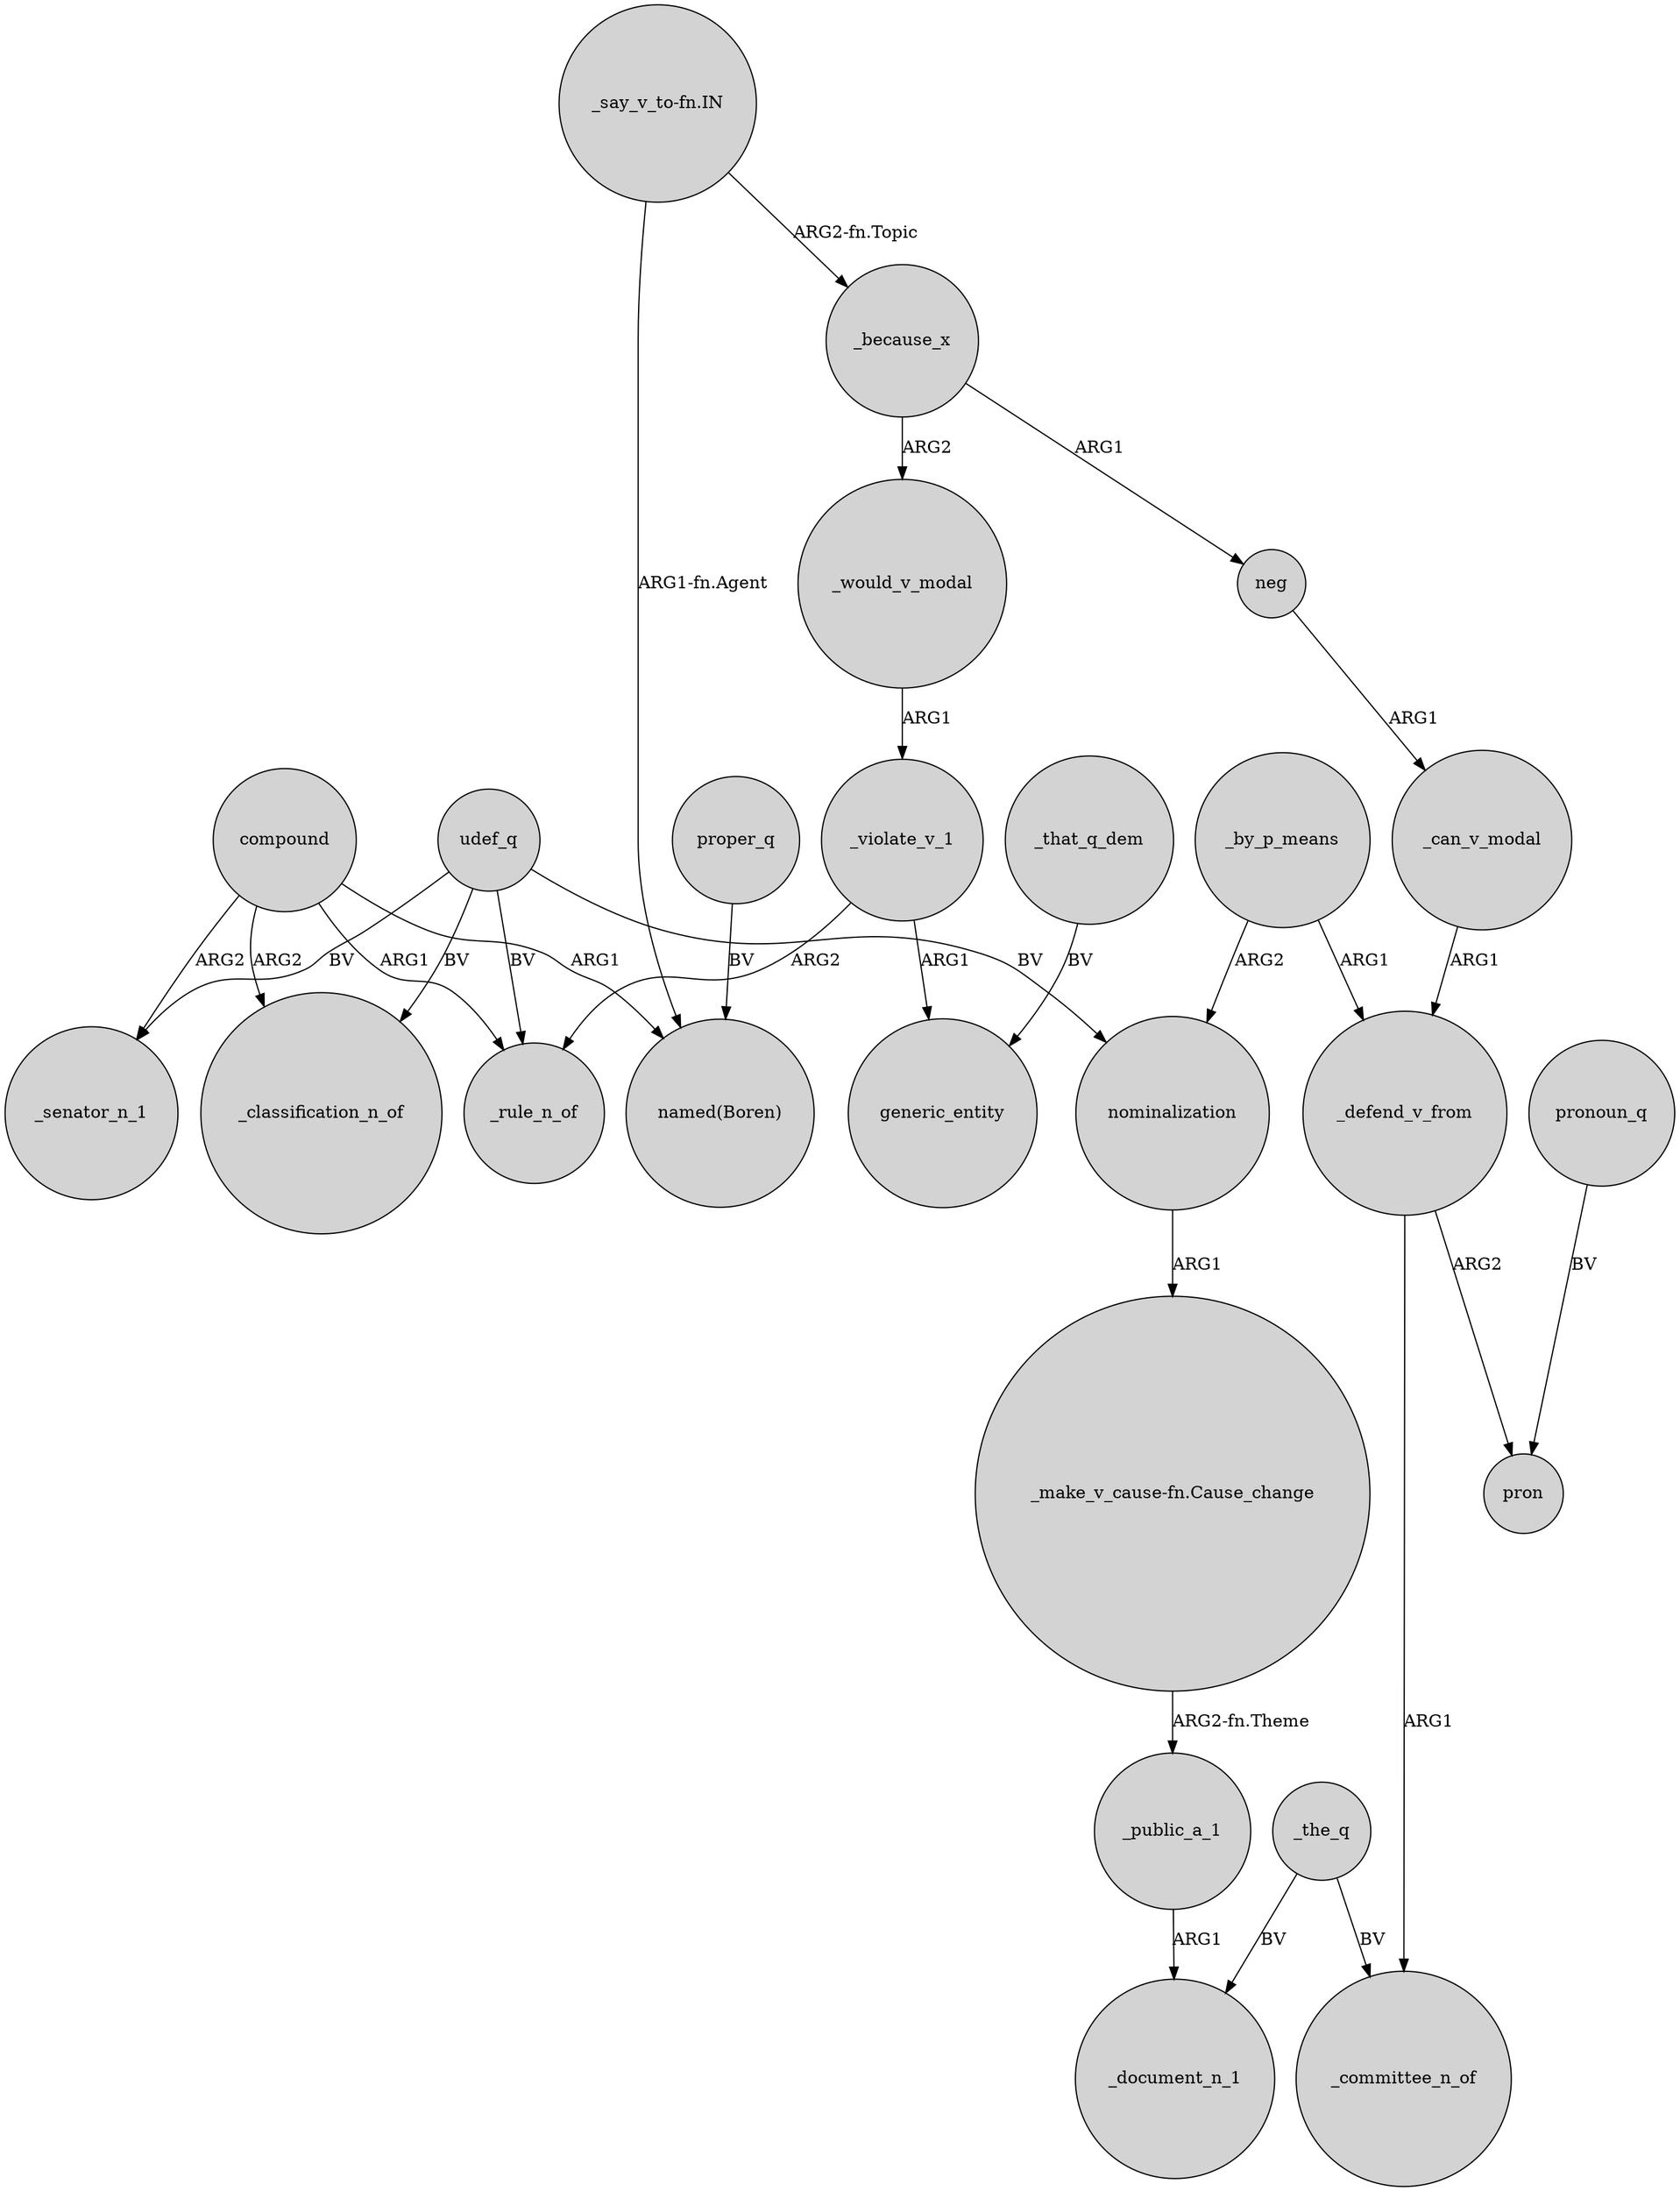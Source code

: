 digraph {
	node [shape=circle style=filled]
	udef_q -> _rule_n_of [label=BV]
	_the_q -> _document_n_1 [label=BV]
	udef_q -> _senator_n_1 [label=BV]
	_by_p_means -> nominalization [label=ARG2]
	_that_q_dem -> generic_entity [label=BV]
	compound -> _rule_n_of [label=ARG1]
	_the_q -> _committee_n_of [label=BV]
	"_say_v_to-fn.IN" -> "named(Boren)" [label="ARG1-fn.Agent"]
	_by_p_means -> _defend_v_from [label=ARG1]
	"_say_v_to-fn.IN" -> _because_x [label="ARG2-fn.Topic"]
	compound -> "named(Boren)" [label=ARG1]
	_because_x -> _would_v_modal [label=ARG2]
	pronoun_q -> pron [label=BV]
	_violate_v_1 -> _rule_n_of [label=ARG2]
	_defend_v_from -> pron [label=ARG2]
	nominalization -> "_make_v_cause-fn.Cause_change" [label=ARG1]
	compound -> _senator_n_1 [label=ARG2]
	udef_q -> _classification_n_of [label=BV]
	proper_q -> "named(Boren)" [label=BV]
	_violate_v_1 -> generic_entity [label=ARG1]
	udef_q -> nominalization [label=BV]
	_defend_v_from -> _committee_n_of [label=ARG1]
	_because_x -> neg [label=ARG1]
	_can_v_modal -> _defend_v_from [label=ARG1]
	"_make_v_cause-fn.Cause_change" -> _public_a_1 [label="ARG2-fn.Theme"]
	compound -> _classification_n_of [label=ARG2]
	neg -> _can_v_modal [label=ARG1]
	_would_v_modal -> _violate_v_1 [label=ARG1]
	_public_a_1 -> _document_n_1 [label=ARG1]
}
